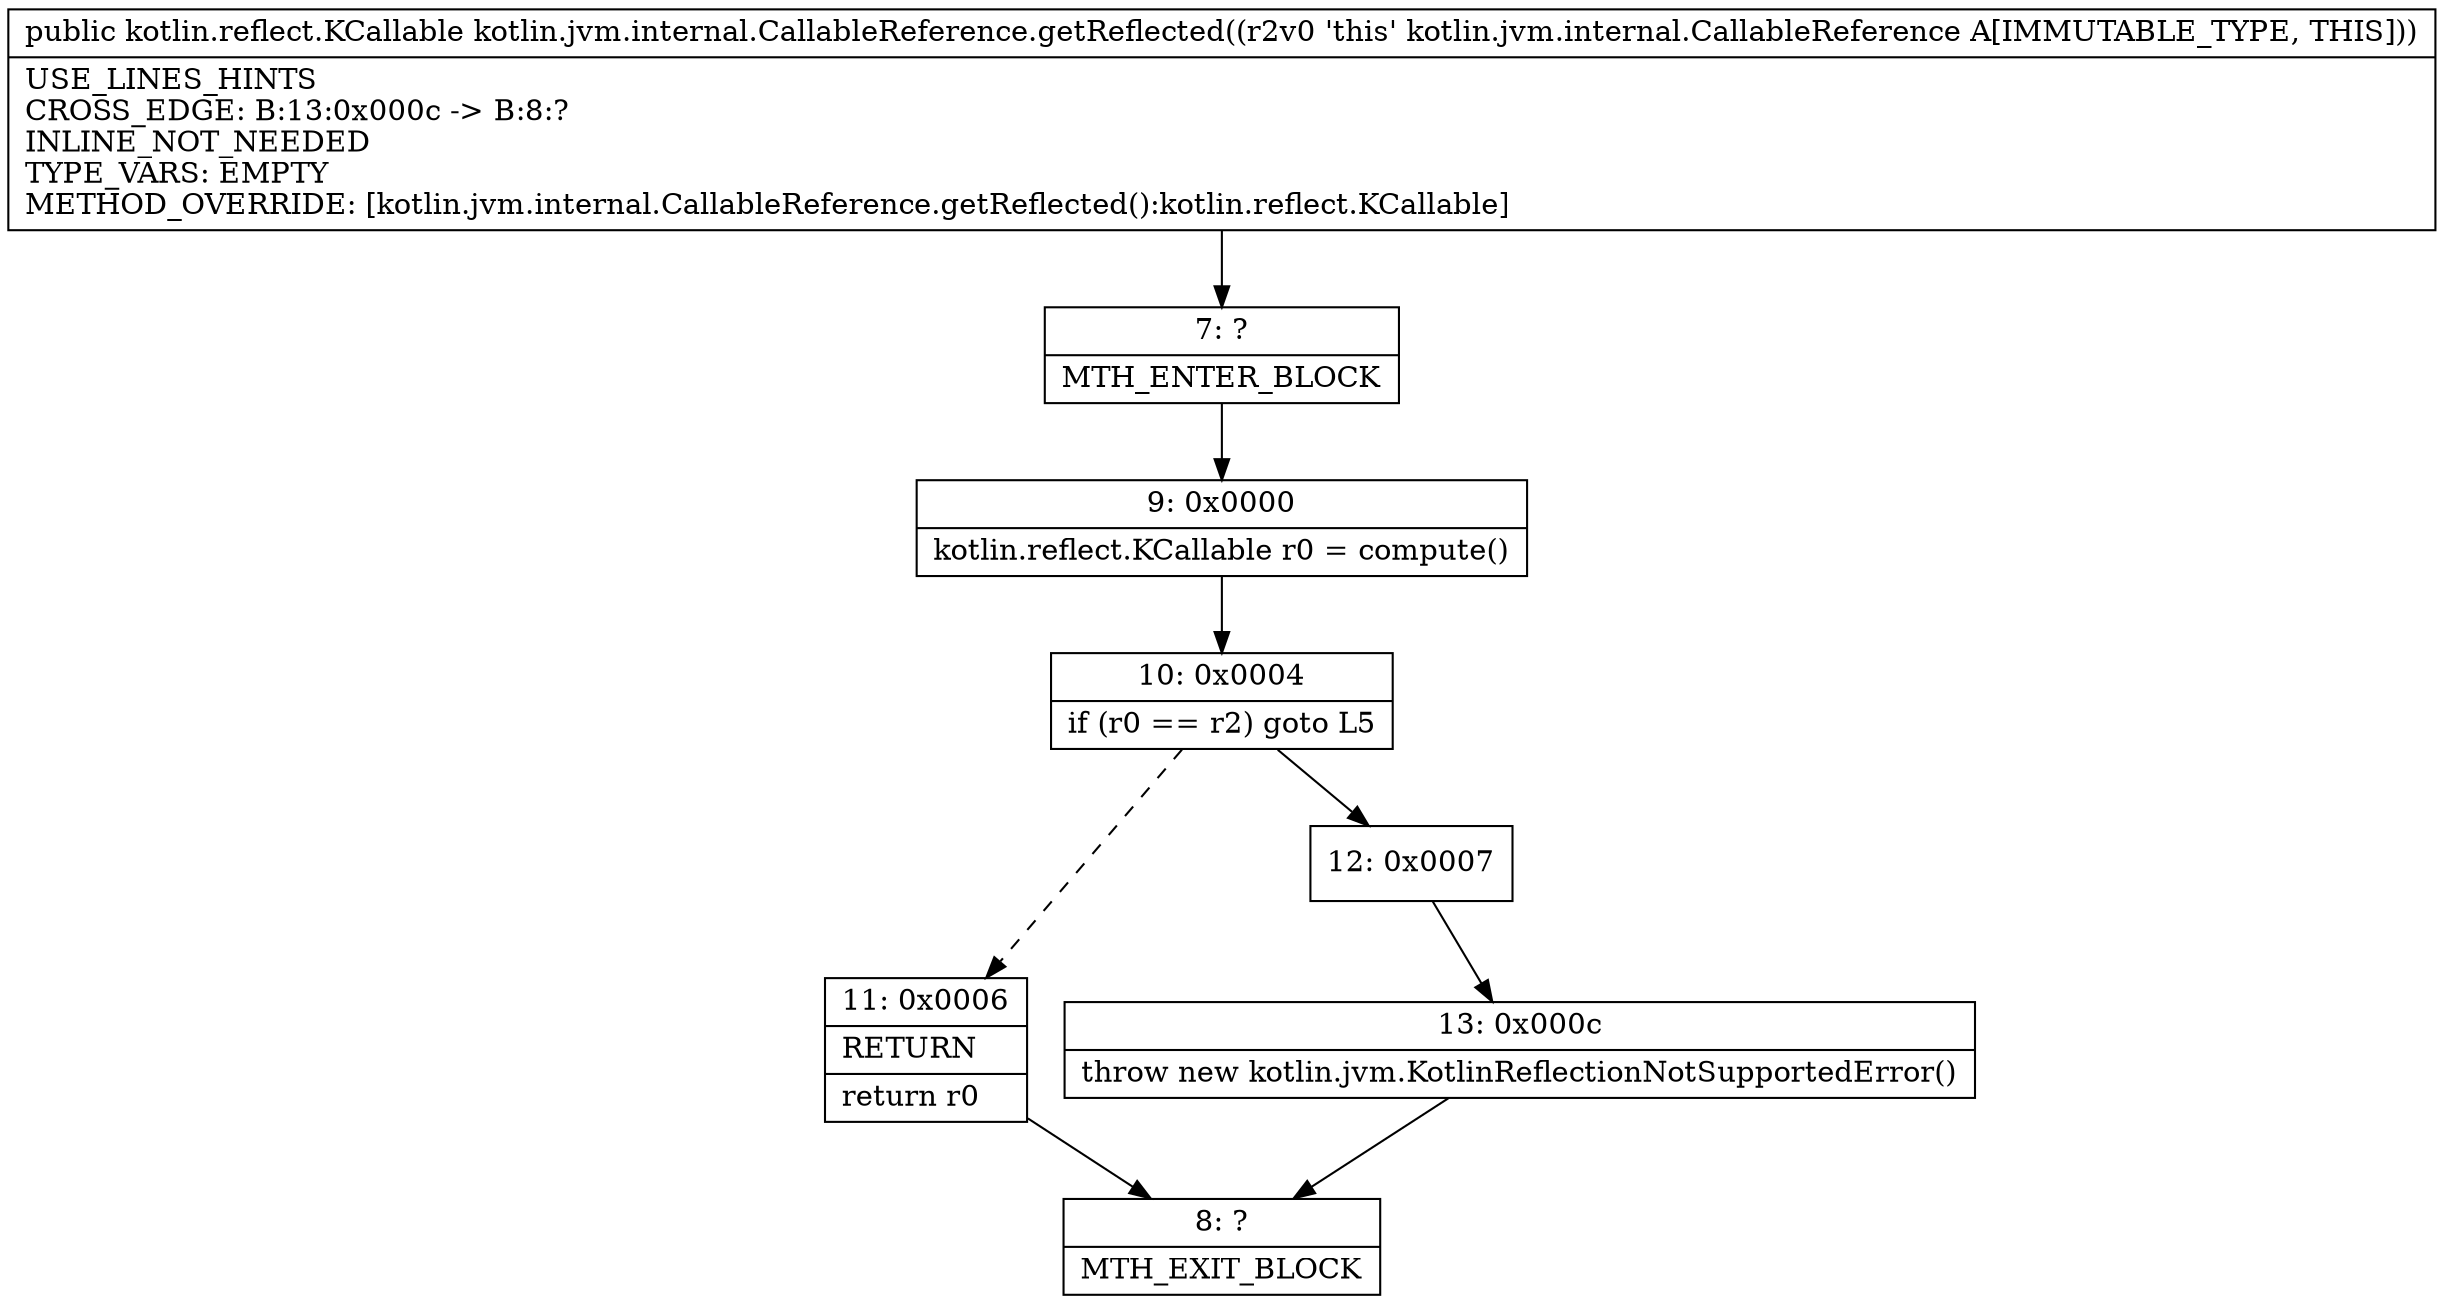 digraph "CFG forkotlin.jvm.internal.CallableReference.getReflected()Lkotlin\/reflect\/KCallable;" {
Node_7 [shape=record,label="{7\:\ ?|MTH_ENTER_BLOCK\l}"];
Node_9 [shape=record,label="{9\:\ 0x0000|kotlin.reflect.KCallable r0 = compute()\l}"];
Node_10 [shape=record,label="{10\:\ 0x0004|if (r0 == r2) goto L5\l}"];
Node_11 [shape=record,label="{11\:\ 0x0006|RETURN\l|return r0\l}"];
Node_8 [shape=record,label="{8\:\ ?|MTH_EXIT_BLOCK\l}"];
Node_12 [shape=record,label="{12\:\ 0x0007}"];
Node_13 [shape=record,label="{13\:\ 0x000c|throw new kotlin.jvm.KotlinReflectionNotSupportedError()\l}"];
MethodNode[shape=record,label="{public kotlin.reflect.KCallable kotlin.jvm.internal.CallableReference.getReflected((r2v0 'this' kotlin.jvm.internal.CallableReference A[IMMUTABLE_TYPE, THIS]))  | USE_LINES_HINTS\lCROSS_EDGE: B:13:0x000c \-\> B:8:?\lINLINE_NOT_NEEDED\lTYPE_VARS: EMPTY\lMETHOD_OVERRIDE: [kotlin.jvm.internal.CallableReference.getReflected():kotlin.reflect.KCallable]\l}"];
MethodNode -> Node_7;Node_7 -> Node_9;
Node_9 -> Node_10;
Node_10 -> Node_11[style=dashed];
Node_10 -> Node_12;
Node_11 -> Node_8;
Node_12 -> Node_13;
Node_13 -> Node_8;
}

